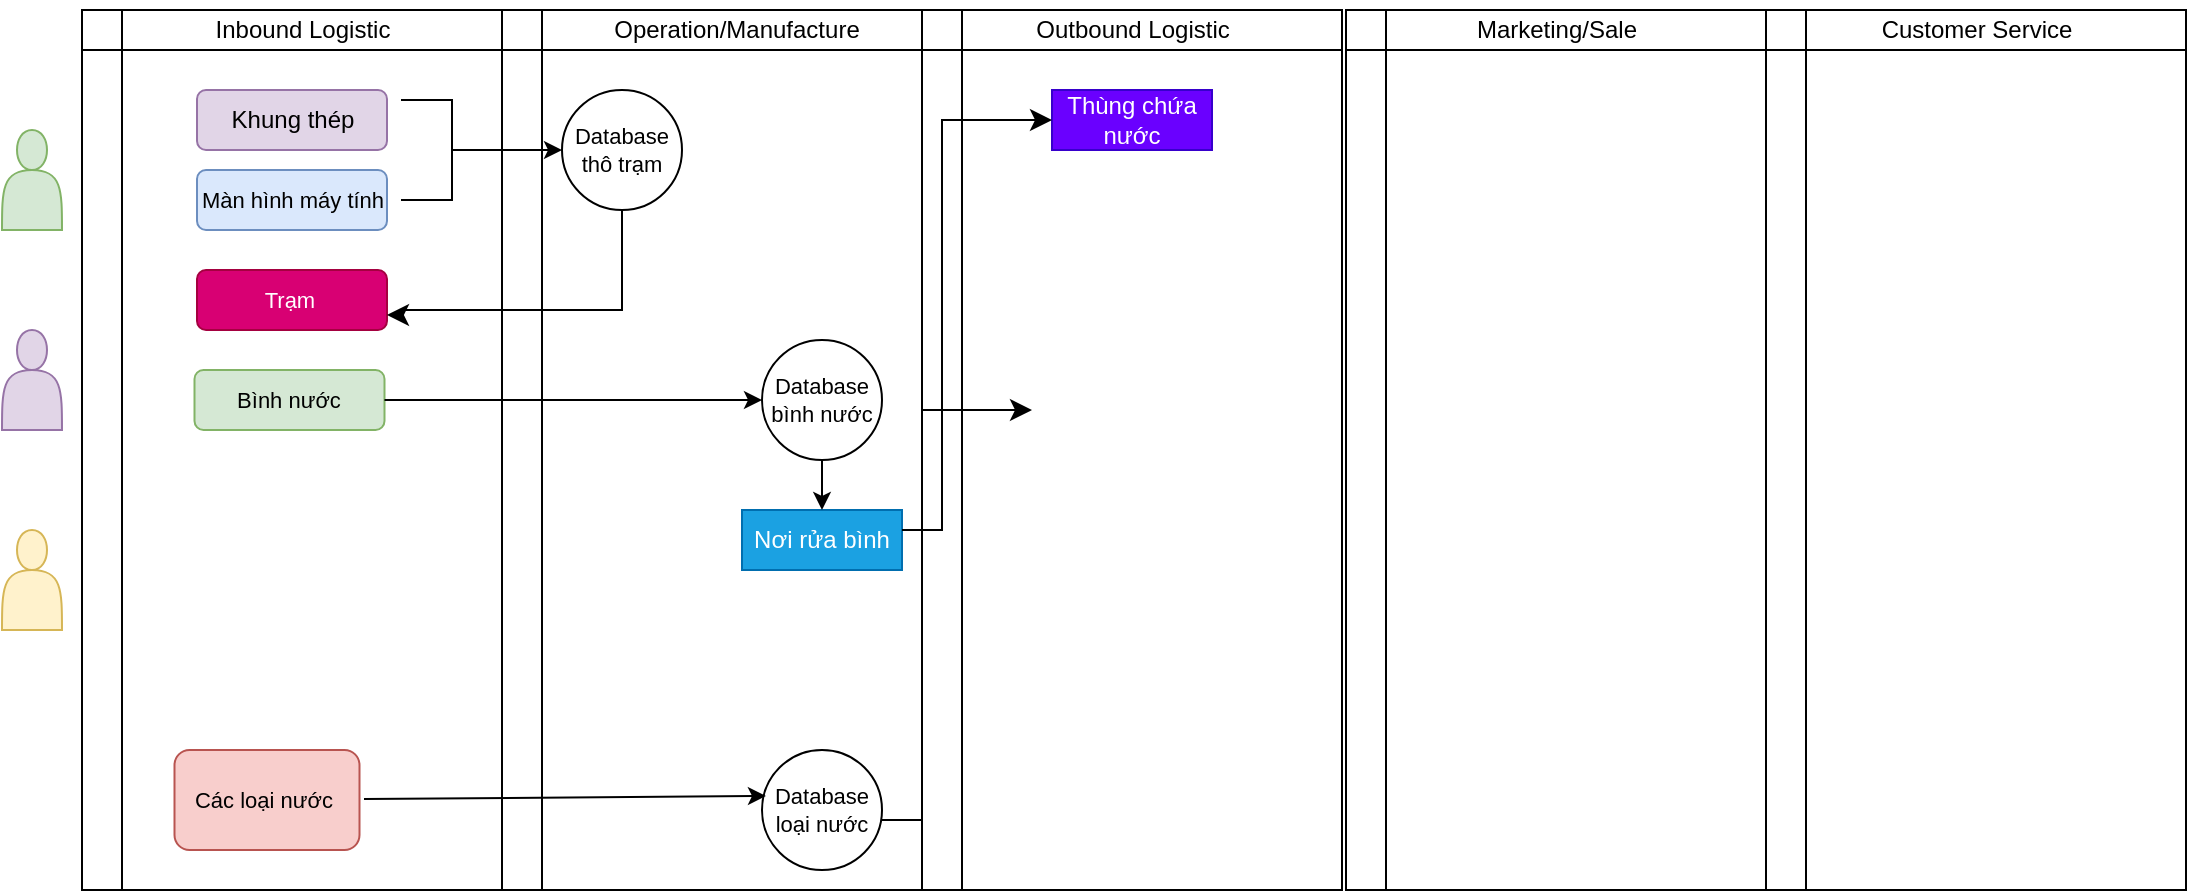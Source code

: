 <mxfile version="24.7.17">
  <diagram name="Page-1" id="wM1payCSYXfOGqNj-sEZ">
    <mxGraphModel dx="954" dy="647" grid="1" gridSize="10" guides="1" tooltips="1" connect="1" arrows="0" fold="1" page="1" pageScale="1" pageWidth="1654" pageHeight="1169" math="0" shadow="0">
      <root>
        <mxCell id="0" />
        <mxCell id="1" parent="0" />
        <mxCell id="lA_nZtJsFJba0ltW-i-2-1" value="" style="shape=internalStorage;whiteSpace=wrap;html=1;backgroundOutline=1;" vertex="1" parent="1">
          <mxGeometry x="90" y="160" width="210" height="440" as="geometry" />
        </mxCell>
        <mxCell id="lA_nZtJsFJba0ltW-i-2-2" value="" style="shape=internalStorage;whiteSpace=wrap;html=1;backgroundOutline=1;" vertex="1" parent="1">
          <mxGeometry x="300" y="160" width="210" height="440" as="geometry" />
        </mxCell>
        <mxCell id="lA_nZtJsFJba0ltW-i-2-3" value="" style="shape=internalStorage;whiteSpace=wrap;html=1;backgroundOutline=1;" vertex="1" parent="1">
          <mxGeometry x="510" y="160" width="210" height="440" as="geometry" />
        </mxCell>
        <mxCell id="lA_nZtJsFJba0ltW-i-2-4" value="" style="shape=internalStorage;whiteSpace=wrap;html=1;backgroundOutline=1;" vertex="1" parent="1">
          <mxGeometry x="722" y="160" width="210" height="440" as="geometry" />
        </mxCell>
        <mxCell id="lA_nZtJsFJba0ltW-i-2-5" value="" style="shape=internalStorage;whiteSpace=wrap;html=1;backgroundOutline=1;" vertex="1" parent="1">
          <mxGeometry x="932" y="160" width="210" height="440" as="geometry" />
        </mxCell>
        <mxCell id="lA_nZtJsFJba0ltW-i-2-6" value="Inbound Logistic" style="text;html=1;align=center;verticalAlign=middle;whiteSpace=wrap;rounded=0;" vertex="1" parent="1">
          <mxGeometry x="143" y="155" width="115" height="30" as="geometry" />
        </mxCell>
        <mxCell id="lA_nZtJsFJba0ltW-i-2-7" value="Operation/Manufacture" style="text;html=1;align=center;verticalAlign=middle;whiteSpace=wrap;rounded=0;" vertex="1" parent="1">
          <mxGeometry x="360" y="155" width="115" height="30" as="geometry" />
        </mxCell>
        <mxCell id="lA_nZtJsFJba0ltW-i-2-8" value="Outbound Logistic" style="text;html=1;align=center;verticalAlign=middle;whiteSpace=wrap;rounded=0;" vertex="1" parent="1">
          <mxGeometry x="557.5" y="155" width="115" height="30" as="geometry" />
        </mxCell>
        <mxCell id="lA_nZtJsFJba0ltW-i-2-9" value="Marketing/Sale" style="text;html=1;align=center;verticalAlign=middle;whiteSpace=wrap;rounded=0;" vertex="1" parent="1">
          <mxGeometry x="770" y="155" width="115" height="30" as="geometry" />
        </mxCell>
        <mxCell id="lA_nZtJsFJba0ltW-i-2-11" value="Customer Service" style="text;html=1;align=center;verticalAlign=middle;whiteSpace=wrap;rounded=0;" vertex="1" parent="1">
          <mxGeometry x="979.5" y="155" width="115" height="30" as="geometry" />
        </mxCell>
        <mxCell id="lA_nZtJsFJba0ltW-i-2-12" value="Khung thép" style="rounded=1;whiteSpace=wrap;html=1;fillColor=#e1d5e7;strokeColor=#9673a6;" vertex="1" parent="1">
          <mxGeometry x="147.5" y="200" width="95" height="30" as="geometry" />
        </mxCell>
        <mxCell id="lA_nZtJsFJba0ltW-i-2-13" value="&lt;font style=&quot;font-size: 11px;&quot;&gt;Màn hình máy tính&lt;/font&gt;" style="rounded=1;whiteSpace=wrap;html=1;fillColor=#dae8fc;strokeColor=#6c8ebf;" vertex="1" parent="1">
          <mxGeometry x="147.5" y="240" width="95" height="30" as="geometry" />
        </mxCell>
        <mxCell id="lA_nZtJsFJba0ltW-i-2-14" value="&lt;span style=&quot;font-size: 11px;&quot;&gt;Bình nước&lt;/span&gt;" style="rounded=1;whiteSpace=wrap;html=1;fillColor=#d5e8d4;strokeColor=#82b366;" vertex="1" parent="1">
          <mxGeometry x="146.25" y="340" width="95" height="30" as="geometry" />
        </mxCell>
        <mxCell id="lA_nZtJsFJba0ltW-i-2-15" value="&lt;span style=&quot;font-size: 11px;&quot;&gt;Các loại nước&amp;nbsp;&lt;/span&gt;" style="rounded=1;whiteSpace=wrap;html=1;fillColor=#f8cecc;strokeColor=#b85450;" vertex="1" parent="1">
          <mxGeometry x="136.25" y="530" width="92.5" height="50" as="geometry" />
        </mxCell>
        <mxCell id="lA_nZtJsFJba0ltW-i-2-16" value="Database thô trạm" style="ellipse;whiteSpace=wrap;html=1;aspect=fixed;fontSize=11;" vertex="1" parent="1">
          <mxGeometry x="330" y="200" width="60" height="60" as="geometry" />
        </mxCell>
        <mxCell id="lA_nZtJsFJba0ltW-i-2-17" value="" style="shape=partialRectangle;whiteSpace=wrap;html=1;bottom=1;right=1;left=1;top=0;fillColor=none;routingCenterX=-0.5;rotation=-90;" vertex="1" parent="1">
          <mxGeometry x="237.5" y="217.5" width="50" height="25" as="geometry" />
        </mxCell>
        <mxCell id="lA_nZtJsFJba0ltW-i-2-18" value="" style="endArrow=classic;html=1;rounded=0;entryX=0;entryY=0.5;entryDx=0;entryDy=0;exitX=0.5;exitY=1;exitDx=0;exitDy=0;" edge="1" parent="1" source="lA_nZtJsFJba0ltW-i-2-17" target="lA_nZtJsFJba0ltW-i-2-16">
          <mxGeometry width="50" height="50" relative="1" as="geometry">
            <mxPoint x="280" y="242.5" as="sourcePoint" />
            <mxPoint x="330" y="192.5" as="targetPoint" />
          </mxGeometry>
        </mxCell>
        <mxCell id="lA_nZtJsFJba0ltW-i-2-19" value="&lt;span style=&quot;font-size: 11px;&quot;&gt;Trạm&amp;nbsp;&lt;/span&gt;" style="rounded=1;whiteSpace=wrap;html=1;fillColor=#d80073;strokeColor=#A50040;fontColor=#ffffff;" vertex="1" parent="1">
          <mxGeometry x="147.5" y="290" width="95" height="30" as="geometry" />
        </mxCell>
        <mxCell id="lA_nZtJsFJba0ltW-i-2-22" value="" style="edgeStyle=segmentEdgeStyle;endArrow=classic;html=1;curved=0;rounded=0;endSize=8;startSize=8;entryX=1;entryY=0.75;entryDx=0;entryDy=0;exitX=0.5;exitY=1;exitDx=0;exitDy=0;" edge="1" parent="1" source="lA_nZtJsFJba0ltW-i-2-16" target="lA_nZtJsFJba0ltW-i-2-19">
          <mxGeometry width="50" height="50" relative="1" as="geometry">
            <mxPoint x="300" y="310" as="sourcePoint" />
            <mxPoint x="350" y="260" as="targetPoint" />
            <Array as="points">
              <mxPoint x="360" y="310" />
              <mxPoint x="250" y="310" />
              <mxPoint x="250" y="313" />
            </Array>
          </mxGeometry>
        </mxCell>
        <mxCell id="lA_nZtJsFJba0ltW-i-2-23" value="" style="shape=actor;whiteSpace=wrap;html=1;fillColor=#e1d5e7;strokeColor=#9673a6;" vertex="1" parent="1">
          <mxGeometry x="50" y="320" width="30" height="50" as="geometry" />
        </mxCell>
        <mxCell id="lA_nZtJsFJba0ltW-i-2-24" value="" style="shape=actor;whiteSpace=wrap;html=1;fillColor=#d5e8d4;strokeColor=#82b366;" vertex="1" parent="1">
          <mxGeometry x="50" y="220" width="30" height="50" as="geometry" />
        </mxCell>
        <mxCell id="lA_nZtJsFJba0ltW-i-2-25" value="" style="shape=actor;whiteSpace=wrap;html=1;fillColor=#fff2cc;strokeColor=#d6b656;" vertex="1" parent="1">
          <mxGeometry x="50" y="420" width="30" height="50" as="geometry" />
        </mxCell>
        <mxCell id="lA_nZtJsFJba0ltW-i-2-26" value="Database bình nước" style="ellipse;whiteSpace=wrap;html=1;aspect=fixed;fontSize=11;" vertex="1" parent="1">
          <mxGeometry x="430" y="325" width="60" height="60" as="geometry" />
        </mxCell>
        <mxCell id="lA_nZtJsFJba0ltW-i-2-27" value="" style="endArrow=classic;html=1;rounded=0;entryX=0;entryY=0.5;entryDx=0;entryDy=0;exitX=1;exitY=0.5;exitDx=0;exitDy=0;" edge="1" parent="1" source="lA_nZtJsFJba0ltW-i-2-14" target="lA_nZtJsFJba0ltW-i-2-26">
          <mxGeometry width="50" height="50" relative="1" as="geometry">
            <mxPoint x="340" y="375" as="sourcePoint" />
            <mxPoint x="390" y="325" as="targetPoint" />
          </mxGeometry>
        </mxCell>
        <mxCell id="lA_nZtJsFJba0ltW-i-2-28" value="Database loại nước" style="ellipse;whiteSpace=wrap;html=1;aspect=fixed;fontSize=11;" vertex="1" parent="1">
          <mxGeometry x="430" y="530" width="60" height="60" as="geometry" />
        </mxCell>
        <mxCell id="lA_nZtJsFJba0ltW-i-2-29" value="" style="endArrow=classic;html=1;rounded=0;exitX=1;exitY=0.5;exitDx=0;exitDy=0;entryX=0.033;entryY=0.383;entryDx=0;entryDy=0;entryPerimeter=0;" edge="1" parent="1" target="lA_nZtJsFJba0ltW-i-2-28">
          <mxGeometry width="50" height="50" relative="1" as="geometry">
            <mxPoint x="231" y="554.5" as="sourcePoint" />
            <mxPoint x="440" y="560" as="targetPoint" />
          </mxGeometry>
        </mxCell>
        <mxCell id="lA_nZtJsFJba0ltW-i-2-31" value="Nơi rửa bình" style="rounded=0;whiteSpace=wrap;html=1;fillColor=#1ba1e2;fontColor=#ffffff;strokeColor=#006EAF;" vertex="1" parent="1">
          <mxGeometry x="420" y="410" width="80" height="30" as="geometry" />
        </mxCell>
        <mxCell id="lA_nZtJsFJba0ltW-i-2-32" value="" style="endArrow=classic;html=1;rounded=0;entryX=0.5;entryY=0;entryDx=0;entryDy=0;exitX=0.5;exitY=1;exitDx=0;exitDy=0;" edge="1" parent="1" source="lA_nZtJsFJba0ltW-i-2-26" target="lA_nZtJsFJba0ltW-i-2-31">
          <mxGeometry width="50" height="50" relative="1" as="geometry">
            <mxPoint x="380" y="420" as="sourcePoint" />
            <mxPoint x="430" y="370" as="targetPoint" />
          </mxGeometry>
        </mxCell>
        <mxCell id="lA_nZtJsFJba0ltW-i-2-33" value="Thùng chứa nước" style="rounded=0;whiteSpace=wrap;html=1;fillColor=#6a00ff;fontColor=#ffffff;strokeColor=#3700CC;" vertex="1" parent="1">
          <mxGeometry x="575" y="200" width="80" height="30" as="geometry" />
        </mxCell>
        <mxCell id="lA_nZtJsFJba0ltW-i-2-37" value="" style="edgeStyle=elbowEdgeStyle;elbow=horizontal;endArrow=classic;html=1;curved=0;rounded=0;endSize=8;startSize=8;entryX=0;entryY=0.5;entryDx=0;entryDy=0;" edge="1" parent="1" target="lA_nZtJsFJba0ltW-i-2-33">
          <mxGeometry width="50" height="50" relative="1" as="geometry">
            <mxPoint x="500" y="420" as="sourcePoint" />
            <mxPoint x="550" y="370" as="targetPoint" />
            <Array as="points">
              <mxPoint x="520" y="230" />
            </Array>
          </mxGeometry>
        </mxCell>
        <mxCell id="lA_nZtJsFJba0ltW-i-2-38" value="" style="edgeStyle=elbowEdgeStyle;elbow=horizontal;endArrow=classic;html=1;curved=0;rounded=0;endSize=8;startSize=8;entryX=0;entryY=0.5;entryDx=0;entryDy=0;" edge="1" parent="1">
          <mxGeometry width="50" height="50" relative="1" as="geometry">
            <mxPoint x="490" y="565" as="sourcePoint" />
            <mxPoint x="565" y="360" as="targetPoint" />
            <Array as="points">
              <mxPoint x="510" y="375" />
            </Array>
          </mxGeometry>
        </mxCell>
      </root>
    </mxGraphModel>
  </diagram>
</mxfile>
